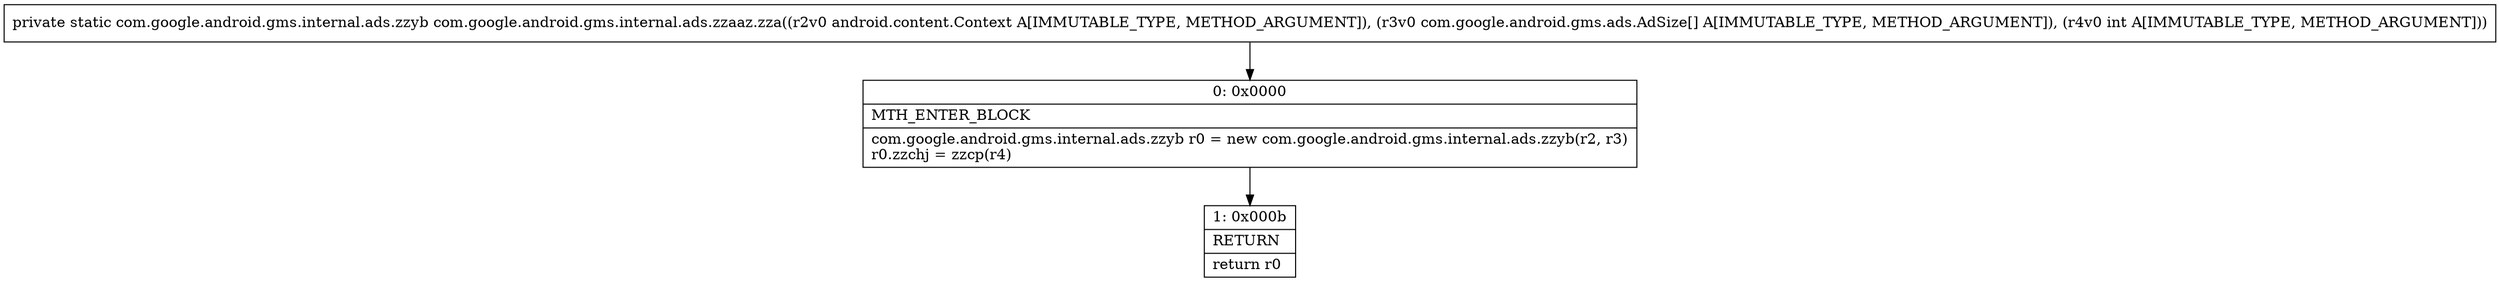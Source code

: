 digraph "CFG forcom.google.android.gms.internal.ads.zzaaz.zza(Landroid\/content\/Context;[Lcom\/google\/android\/gms\/ads\/AdSize;I)Lcom\/google\/android\/gms\/internal\/ads\/zzyb;" {
Node_0 [shape=record,label="{0\:\ 0x0000|MTH_ENTER_BLOCK\l|com.google.android.gms.internal.ads.zzyb r0 = new com.google.android.gms.internal.ads.zzyb(r2, r3)\lr0.zzchj = zzcp(r4)\l}"];
Node_1 [shape=record,label="{1\:\ 0x000b|RETURN\l|return r0\l}"];
MethodNode[shape=record,label="{private static com.google.android.gms.internal.ads.zzyb com.google.android.gms.internal.ads.zzaaz.zza((r2v0 android.content.Context A[IMMUTABLE_TYPE, METHOD_ARGUMENT]), (r3v0 com.google.android.gms.ads.AdSize[] A[IMMUTABLE_TYPE, METHOD_ARGUMENT]), (r4v0 int A[IMMUTABLE_TYPE, METHOD_ARGUMENT])) }"];
MethodNode -> Node_0;
Node_0 -> Node_1;
}

